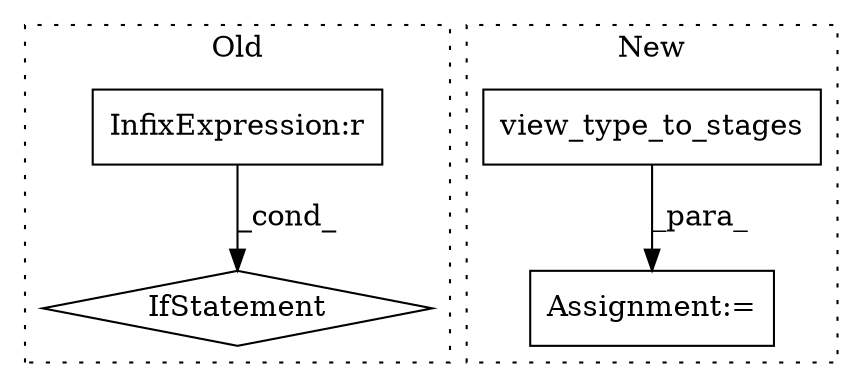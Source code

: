 digraph G {
subgraph cluster0 {
1 [label="IfStatement" a="25" s="12269,12294" l="4,2" shape="diamond"];
4 [label="InfixExpression:r" a="27" s="12289" l="4" shape="box"];
label = "Old";
style="dotted";
}
subgraph cluster1 {
2 [label="view_type_to_stages" a="32" s="13017,13049" l="20,1" shape="box"];
3 [label="Assignment:=" a="7" s="13001" l="1" shape="box"];
label = "New";
style="dotted";
}
2 -> 3 [label="_para_"];
4 -> 1 [label="_cond_"];
}